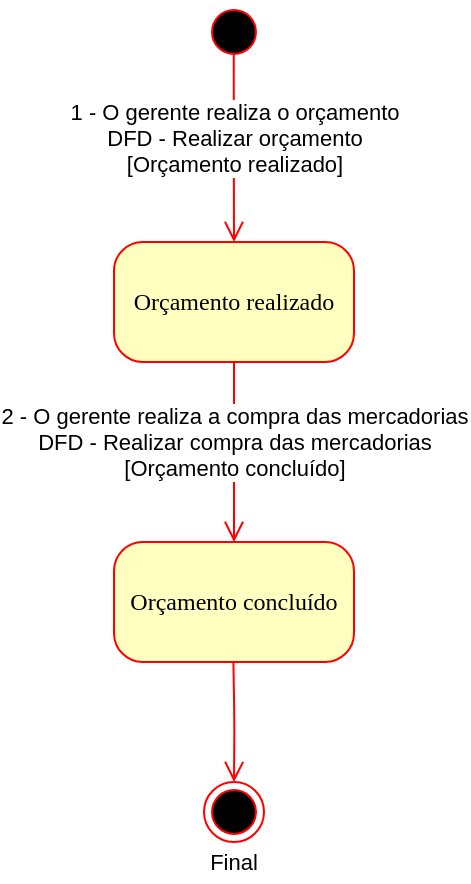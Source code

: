 <mxfile version="13.0.1" type="device"><diagram name="Page-1" id="58cdce13-f638-feb5-8d6f-7d28b1aa9fa0"><mxGraphModel dx="1320" dy="1149" grid="1" gridSize="10" guides="1" tooltips="1" connect="1" arrows="1" fold="1" page="1" pageScale="1" pageWidth="1100" pageHeight="850" background="#ffffff" math="0" shadow="0"><root><mxCell id="0"/><mxCell id="1" parent="0"/><mxCell id="382b91b5511bd0f7-1" value="" style="ellipse;html=1;shape=startState;fillColor=#000000;strokeColor=#ff0000;rounded=1;shadow=0;comic=0;labelBackgroundColor=none;fontFamily=Verdana;fontSize=12;fontColor=#000000;align=center;direction=south;" parent="1" vertex="1"><mxGeometry x="545" y="130" width="30" height="30" as="geometry"/></mxCell><mxCell id="382b91b5511bd0f7-6" value="Orçamento realizado" style="rounded=1;whiteSpace=wrap;html=1;arcSize=24;fillColor=#ffffc0;strokeColor=#ff0000;shadow=0;comic=0;labelBackgroundColor=none;fontFamily=Verdana;fontSize=12;fontColor=#000000;align=center;" parent="1" vertex="1"><mxGeometry x="500" y="250" width="120" height="60" as="geometry"/></mxCell><mxCell id="4XcFP_EJqiJAz6-5bRJ2-4" value="Orçamento concluído" style="rounded=1;whiteSpace=wrap;html=1;arcSize=24;fillColor=#ffffc0;strokeColor=#ff0000;shadow=0;comic=0;labelBackgroundColor=none;fontFamily=Verdana;fontSize=12;fontColor=#000000;align=center;" vertex="1" parent="1"><mxGeometry x="500" y="400" width="120" height="60" as="geometry"/></mxCell><mxCell id="2a3bc250acf0617d-9" style="edgeStyle=orthogonalEdgeStyle;html=1;labelBackgroundColor=none;endArrow=open;endSize=8;strokeColor=#ff0000;fontFamily=Verdana;fontSize=12;align=left;exitX=0.874;exitY=0.504;exitDx=0;exitDy=0;exitPerimeter=0;" parent="1" source="382b91b5511bd0f7-1" target="382b91b5511bd0f7-6" edge="1"><mxGeometry relative="1" as="geometry"/></mxCell><mxCell id="4XcFP_EJqiJAz6-5bRJ2-2" value="1 -&amp;nbsp;O gerente realiza o orçamento&lt;br&gt;DFD - Realizar orçamento&lt;br&gt;[Orçamento realizado]" style="edgeLabel;html=1;align=center;verticalAlign=middle;resizable=0;points=[];" vertex="1" connectable="0" parent="2a3bc250acf0617d-9"><mxGeometry x="-0.264" y="1" relative="1" as="geometry"><mxPoint x="-1" y="6.67" as="offset"/></mxGeometry></mxCell><mxCell id="4XcFP_EJqiJAz6-5bRJ2-8" style="edgeStyle=orthogonalEdgeStyle;html=1;labelBackgroundColor=none;endArrow=open;endSize=8;strokeColor=#ff0000;fontFamily=Verdana;fontSize=12;align=left;exitX=0.5;exitY=1;exitDx=0;exitDy=0;entryX=0.5;entryY=0;entryDx=0;entryDy=0;" edge="1" parent="1" source="382b91b5511bd0f7-6" target="4XcFP_EJqiJAz6-5bRJ2-4"><mxGeometry relative="1" as="geometry"><mxPoint x="559.5" y="330" as="sourcePoint"/><mxPoint x="560" y="380" as="targetPoint"/><Array as="points"/></mxGeometry></mxCell><mxCell id="4XcFP_EJqiJAz6-5bRJ2-11" value="2 -&amp;nbsp;O gerente realiza a compra das mercadorias&lt;br&gt;DFD - Realizar compra das mercadorias&lt;br&gt;[Orçamento concluído]" style="edgeLabel;html=1;align=center;verticalAlign=middle;resizable=0;points=[];" vertex="1" connectable="0" parent="4XcFP_EJqiJAz6-5bRJ2-8"><mxGeometry x="1" y="44" relative="1" as="geometry"><mxPoint x="-44" y="-50.29" as="offset"/></mxGeometry></mxCell><mxCell id="4XcFP_EJqiJAz6-5bRJ2-14" style="edgeStyle=orthogonalEdgeStyle;html=1;labelBackgroundColor=none;endArrow=open;endSize=8;strokeColor=#ff0000;fontFamily=Verdana;fontSize=12;align=left;exitX=0.5;exitY=1;exitDx=0;exitDy=0;entryX=0.5;entryY=0;entryDx=0;entryDy=0;" edge="1" parent="1" source="4XcFP_EJqiJAz6-5bRJ2-13"><mxGeometry relative="1" as="geometry"><mxPoint x="559.71" y="460" as="sourcePoint"/><mxPoint x="559.71" y="550" as="targetPoint"/><Array as="points"/></mxGeometry></mxCell><mxCell id="4XcFP_EJqiJAz6-5bRJ2-18" value="&lt;font style=&quot;font-size: 11px&quot;&gt;Final&lt;/font&gt;" style="text;html=1;strokeColor=none;fillColor=none;align=center;verticalAlign=middle;whiteSpace=wrap;rounded=0;" vertex="1" parent="1"><mxGeometry x="540" y="550" width="40" height="20" as="geometry"/></mxCell><mxCell id="4XcFP_EJqiJAz6-5bRJ2-13" value="" style="ellipse;html=1;shape=endState;fillColor=#000000;strokeColor=#ff0000;" vertex="1" parent="1"><mxGeometry x="545" y="520" width="30" height="30" as="geometry"/></mxCell><mxCell id="4XcFP_EJqiJAz6-5bRJ2-19" style="edgeStyle=orthogonalEdgeStyle;html=1;labelBackgroundColor=none;endArrow=open;endSize=8;strokeColor=#ff0000;fontFamily=Verdana;fontSize=12;align=left;exitX=0.5;exitY=1;exitDx=0;exitDy=0;entryX=0.5;entryY=0;entryDx=0;entryDy=0;" edge="1" parent="1" target="4XcFP_EJqiJAz6-5bRJ2-13"><mxGeometry relative="1" as="geometry"><mxPoint x="559.71" y="460" as="sourcePoint"/><mxPoint x="559.71" y="550" as="targetPoint"/><Array as="points"/></mxGeometry></mxCell></root></mxGraphModel></diagram></mxfile>